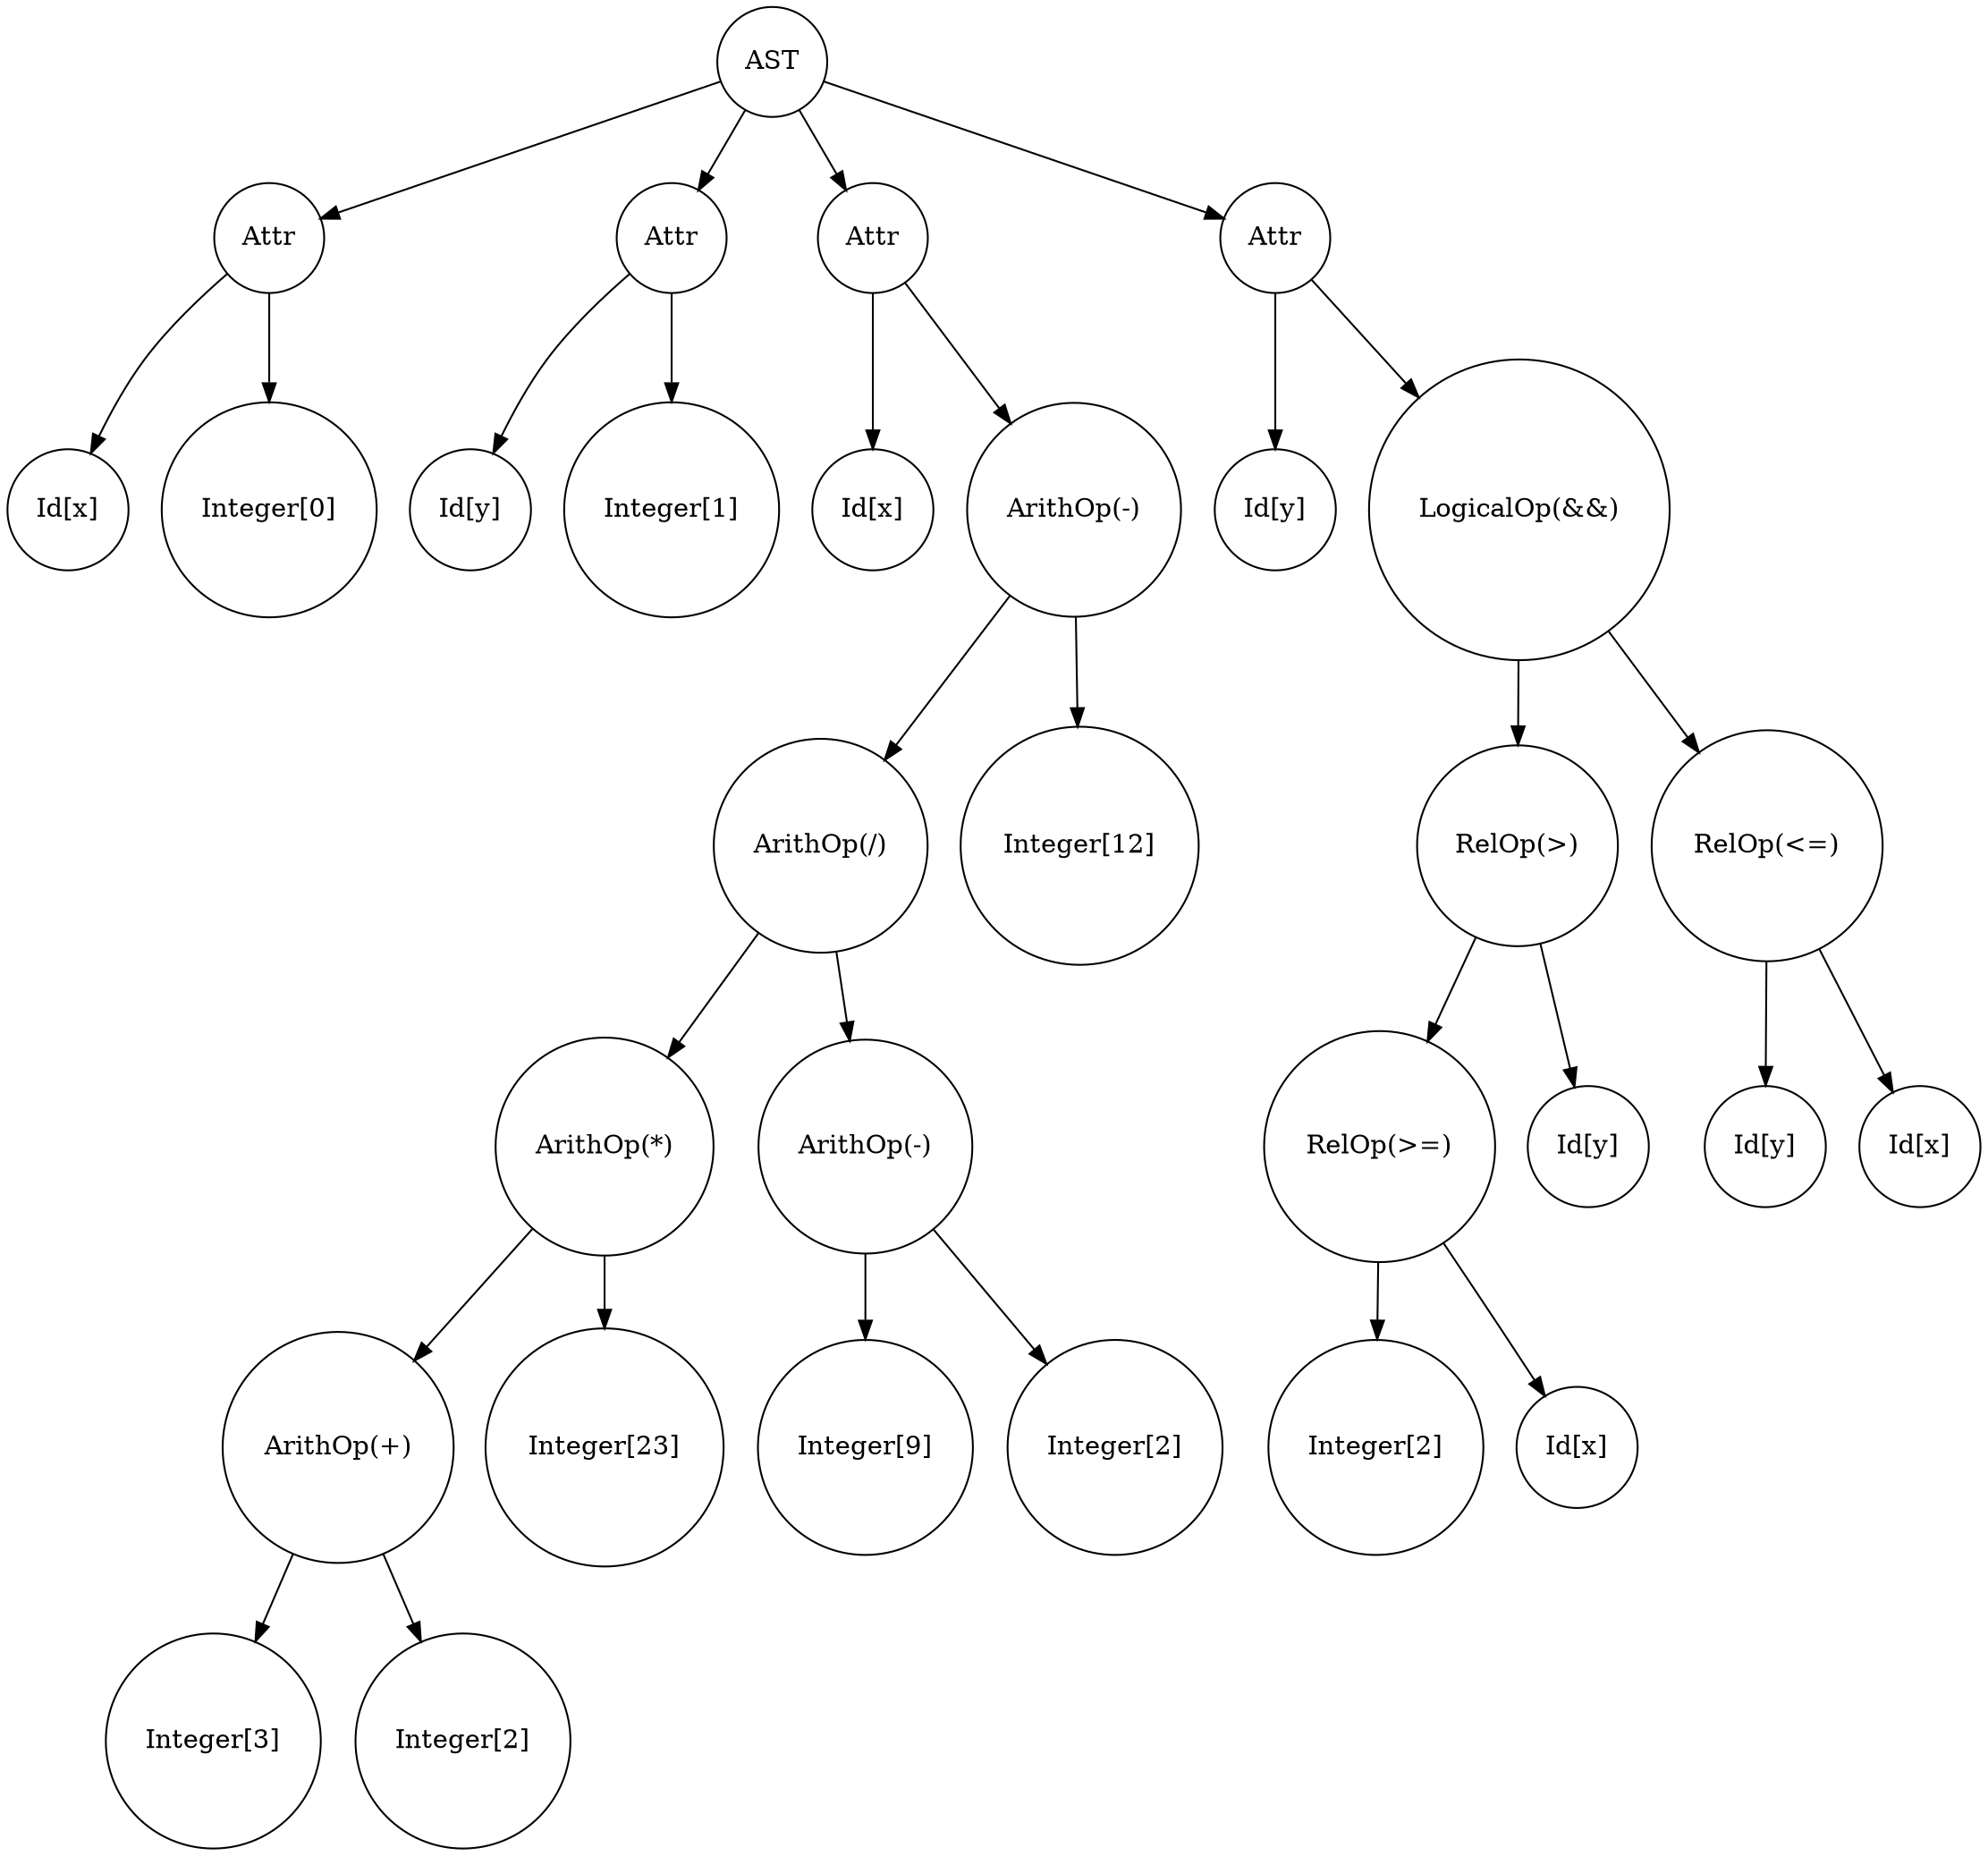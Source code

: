 digraph AST { 
AST01[shape=circle,label="AST"];
Attr12[shape=circle,label="Attr"];
Id23[shape=circle,label="Id[x]"];
Attr12 -> Id23;
Num24[shape=circle,label="Integer[0]"];
Attr12 -> Num24;
AST01 -> Attr12;
Attr15[shape=circle,label="Attr"];
Id26[shape=circle,label="Id[y]"];
Attr15 -> Id26;
Num27[shape=circle,label="Integer[1]"];
Attr15 -> Num27;
AST01 -> Attr15;
Attr18[shape=circle,label="Attr"];
Id29[shape=circle,label="Id[x]"];
Attr18 -> Id29;
ArithOp210[shape=circle,label="ArithOp(-)"];
ArithOp311[shape=circle,label="ArithOp(/)"];
ArithOp412[shape=circle,label="ArithOp(*)"];
ArithOp513[shape=circle,label="ArithOp(+)"];
Num614[shape=circle,label="Integer[3]"];
ArithOp513 -> Num614;
Num615[shape=circle,label="Integer[2]"];
ArithOp513 -> Num615;
ArithOp412 -> ArithOp513;
Num516[shape=circle,label="Integer[23]"];
ArithOp412 -> Num516;
ArithOp311 -> ArithOp412;
ArithOp417[shape=circle,label="ArithOp(-)"];
Num518[shape=circle,label="Integer[9]"];
ArithOp417 -> Num518;
Num519[shape=circle,label="Integer[2]"];
ArithOp417 -> Num519;
ArithOp311 -> ArithOp417;
ArithOp210 -> ArithOp311;
Num320[shape=circle,label="Integer[12]"];
ArithOp210 -> Num320;
Attr18 -> ArithOp210;
AST01 -> Attr18;
Attr121[shape=circle,label="Attr"];
Id222[shape=circle,label="Id[y]"];
Attr121 -> Id222;
LogicalOp223[shape=circle,label="LogicalOp(&&)"];
RelOp324[shape=circle,label="RelOp(>)"];
RelOp425[shape=circle,label="RelOp(>=)"];
Num526[shape=circle,label="Integer[2]"];
RelOp425 -> Num526;
Id527[shape=circle,label="Id[x]"];
RelOp425 -> Id527;
RelOp324 -> RelOp425;
Id428[shape=circle,label="Id[y]"];
RelOp324 -> Id428;
LogicalOp223 -> RelOp324;
RelOp329[shape=circle,label="RelOp(<=)"];
Id430[shape=circle,label="Id[y]"];
RelOp329 -> Id430;
Id431[shape=circle,label="Id[x]"];
RelOp329 -> Id431;
LogicalOp223 -> RelOp329;
Attr121 -> LogicalOp223;
AST01 -> Attr121;
}
